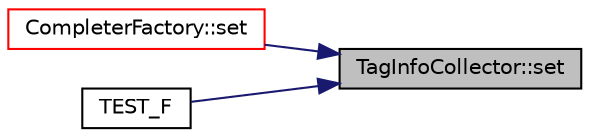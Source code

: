 digraph "TagInfoCollector::set"
{
 // LATEX_PDF_SIZE
  edge [fontname="Helvetica",fontsize="10",labelfontname="Helvetica",labelfontsize="10"];
  node [fontname="Helvetica",fontsize="10",shape=record];
  rankdir="RL";
  Node1 [label="TagInfoCollector::set",height=0.2,width=0.4,color="black", fillcolor="grey75", style="filled", fontcolor="black",tooltip=" "];
  Node1 -> Node2 [dir="back",color="midnightblue",fontsize="10",style="solid",fontname="Helvetica"];
  Node2 [label="CompleterFactory::set",height=0.2,width=0.4,color="red", fillcolor="white", style="filled",URL="$class_completer_factory.html#a962747354de1050a4ebb445a4dec48f7",tooltip=" "];
  Node1 -> Node4 [dir="back",color="midnightblue",fontsize="10",style="solid",fontname="Helvetica"];
  Node4 [label="TEST_F",height=0.2,width=0.4,color="black", fillcolor="white", style="filled",URL="$tag__info__collector__tests_8cpp.html#a80a90220878f53f675b55e243b627546",tooltip=" "];
}
